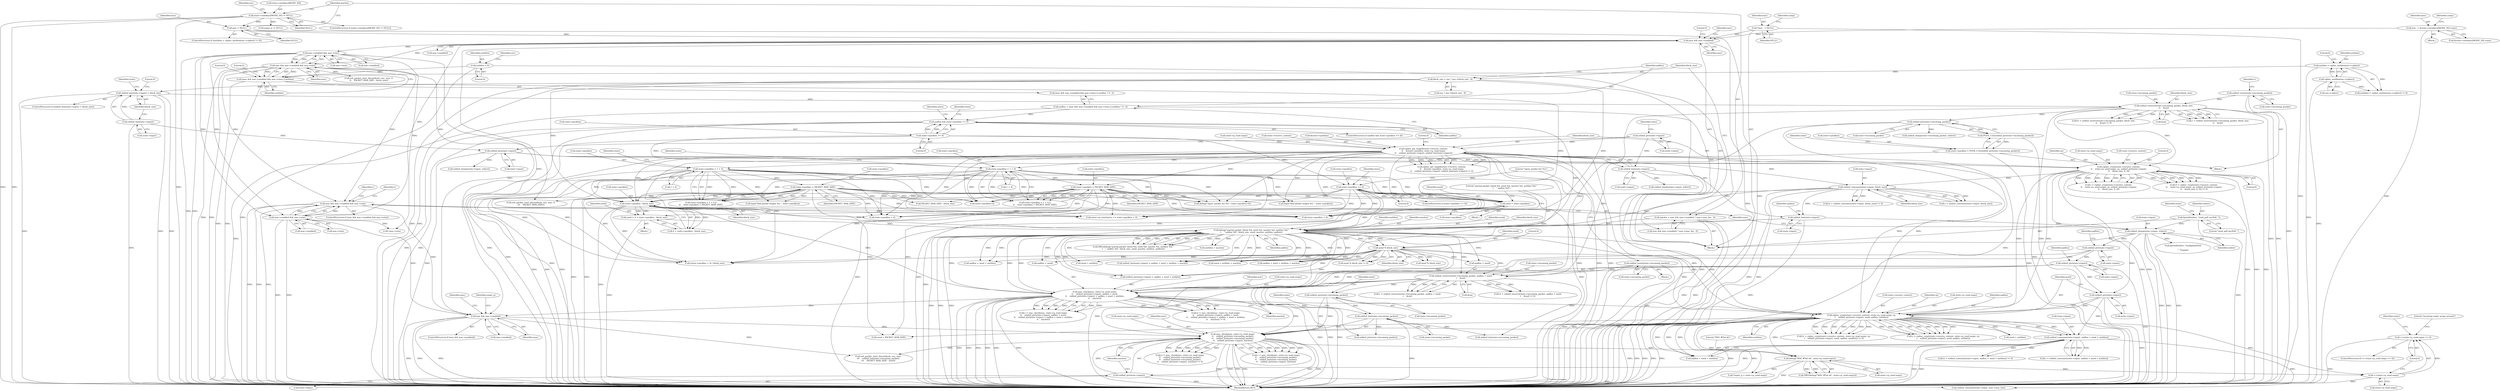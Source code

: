 digraph "0_mindrot_28652bca29046f62c7045e933e6b931de1d16737_0@API" {
"1000724" [label="(Call,++state->p_read.seqnr == 0)"];
"1000725" [label="(Call,++state->p_read.seqnr)"];
"1000691" [label="(Call,debug(\"MAC #%d ok\", state->p_read.seqnr))"];
"1000593" [label="(Call,cipher_crypt(state->receive_context, state->p_read.seqnr, cp,\n\t    sshbuf_ptr(state->input), need, aadlen, authlen))"];
"1000259" [label="(Call,cipher_get_length(state->receive_context,\n\t\t    &state->packlen, state->p_read.seqnr,\n\t\t    sshbuf_ptr(state->input), sshbuf_len(state->input)))"];
"1000251" [label="(Call,state->packlen == 0)"];
"1000272" [label="(Call,sshbuf_ptr(state->input))"];
"1000276" [label="(Call,sshbuf_len(state->input))"];
"1000362" [label="(Call,cipher_crypt(state->receive_context,\n\t\t    state->p_send.seqnr, cp, sshbuf_ptr(state->input),\n\t\t    block_size, 0, 0))"];
"1000372" [label="(Call,sshbuf_ptr(state->input))"];
"1000334" [label="(Call,sshbuf_len(state->input))"];
"1000349" [label="(Call,sshbuf_reserve(state->incoming_packet, block_size,\n\t\t    &cp))"];
"1000341" [label="(Call,sshbuf_reset(state->incoming_packet))"];
"1000333" [label="(Call,sshbuf_len(state->input) < block_size)"];
"1000224" [label="(Call,block_size = enc ? enc->block_size : 8)"];
"1000540" [label="(Call,mac_check(mac, state->p_read.seqnr,\n\t\t    sshbuf_ptr(state->input), aadlen + need,\n\t\t    sshbuf_ptr(state->input) + aadlen + need + authlen,\n\t\t    maclen))"];
"1000526" [label="(Call,mac && mac->enabled && mac->etm)"];
"1000236" [label="(Call,mac && mac->enabled && mac->etm)"];
"1000215" [label="(Call,mac && mac->enabled)"];
"1000209" [label="(Call,mac = NULL)"];
"1000162" [label="(Call,state->newkeys[MODE_IN] != NULL)"];
"1000143" [label="(Call,*mac   = NULL)"];
"1000180" [label="(Call,mac  = &state->newkeys[MODE_IN]->mac)"];
"1000238" [label="(Call,mac->enabled && mac->etm)"];
"1000528" [label="(Call,mac->enabled && mac->etm)"];
"1000547" [label="(Call,sshbuf_ptr(state->input))"];
"1000520" [label="(Call,sshbuf_dump(state->input, stderr))"];
"1000504" [label="(Call,sshbuf_len(state->input))"];
"1000437" [label="(Call,sshbuf_consume(state->input, block_size))"];
"1000517" [label="(Call,fprintf(stderr, \"read_poll enc/full: \"))"];
"1000555" [label="(Call,sshbuf_ptr(state->input))"];
"1000472" [label="(Call,debug(\"partial packet: block %d, need %d, maclen %d, authlen %d,\"\n\t    \" aadlen %d\", block_size, need, maclen, authlen, aadlen))"];
"1000466" [label="(Call,state->packlen - block_size)"];
"1000285" [label="(Call,state->packlen < 1 + 4)"];
"1000292" [label="(Call,state->packlen > PACKET_MAX_SIZE)"];
"1000392" [label="(Call,state->packlen < 1 + 4)"];
"1000381" [label="(Call,state->packlen = PEEK_U32(sshbuf_ptr(state->incoming_packet)))"];
"1000385" [label="(Call,PEEK_U32(sshbuf_ptr(state->incoming_packet)))"];
"1000386" [label="(Call,sshbuf_ptr(state->incoming_packet))"];
"1000399" [label="(Call,state->packlen > PACKET_MAX_SIZE)"];
"1000326" [label="(Call,state->packlen == 0)"];
"1000462" [label="(Call,need = 4 + state->packlen - block_size)"];
"1000455" [label="(Call,need = state->packlen)"];
"1000212" [label="(Call,maclen = mac && mac->enabled ? mac->mac_len : 0)"];
"1000235" [label="(Call,(mac && mac->enabled && mac->etm) || authlen)"];
"1000202" [label="(Call,authlen = cipher_authlen(enc->cipher))"];
"1000204" [label="(Call,cipher_authlen(enc->cipher))"];
"1000134" [label="(Call,authlen = 0)"];
"1000249" [label="(Call,aadlen && state->packlen == 0)"];
"1000232" [label="(Call,aadlen = (mac && mac->enabled && mac->etm) || authlen ? 4 : 0)"];
"1000481" [label="(Call,need % block_size)"];
"1000603" [label="(Call,sshbuf_ptr(state->input))"];
"1000643" [label="(Call,mac_check(mac, state->p_read.seqnr,\n\t\t    sshbuf_ptr(state->incoming_packet),\n\t\t    sshbuf_len(state->incoming_packet),\n\t\t    sshbuf_ptr(state->input), maclen))"];
"1000628" [label="(Call,mac && mac->enabled)"];
"1000650" [label="(Call,sshbuf_ptr(state->incoming_packet))"];
"1000578" [label="(Call,sshbuf_reserve(state->incoming_packet, aadlen + need,\n\t    &cp))"];
"1000320" [label="(Call,sshbuf_reset(state->incoming_packet))"];
"1000654" [label="(Call,sshbuf_len(state->incoming_packet))"];
"1000658" [label="(Call,sshbuf_ptr(state->input))"];
"1000616" [label="(Call,sshbuf_consume(state->input, aadlen + need + authlen))"];
"1000334" [label="(Call,sshbuf_len(state->input))"];
"1000441" [label="(Identifier,block_size)"];
"1000457" [label="(Call,state->packlen)"];
"1000660" [label="(Identifier,state)"];
"1000481" [label="(Call,need % block_size)"];
"1000211" [label="(Identifier,NULL)"];
"1000246" [label="(Literal,4)"];
"1000336" [label="(Identifier,state)"];
"1000251" [label="(Call,state->packlen == 0)"];
"1000520" [label="(Call,sshbuf_dump(state->input, stderr))"];
"1000484" [label="(Literal,0)"];
"1000454" [label="(Block,)"];
"1000585" [label="(Call,&cp)"];
"1000293" [label="(Call,state->packlen)"];
"1000202" [label="(Call,authlen = cipher_authlen(enc->cipher))"];
"1000597" [label="(Call,state->p_read.seqnr)"];
"1000466" [label="(Call,state->packlen - block_size)"];
"1000538" [label="(Call,r = mac_check(mac, state->p_read.seqnr,\n\t\t    sshbuf_ptr(state->input), aadlen + need,\n\t\t    sshbuf_ptr(state->input) + aadlen + need + authlen,\n\t\t    maclen))"];
"1000216" [label="(Identifier,mac)"];
"1000325" [label="(ControlStructure,if (state->packlen == 0))"];
"1000208" [label="(Literal,0)"];
"1000524" [label="(Identifier,stderr)"];
"1000609" [label="(Identifier,authlen)"];
"1000298" [label="(Call,sshbuf_dump(state->input, stderr))"];
"1000976" [label="(Call,fprintf(stderr, \"read/plain[%d]:\r\n\", *typep))"];
"1000608" [label="(Identifier,aadlen)"];
"1000630" [label="(Call,mac->enabled)"];
"1000392" [label="(Call,state->packlen < 1 + 4)"];
"1000333" [label="(Call,sshbuf_len(state->input) < block_size)"];
"1000527" [label="(Identifier,mac)"];
"1000578" [label="(Call,sshbuf_reserve(state->incoming_packet, aadlen + need,\n\t    &cp))"];
"1000263" [label="(Call,&state->packlen)"];
"1000224" [label="(Call,block_size = enc ? enc->block_size : 8)"];
"1000556" [label="(Call,state->input)"];
"1000739" [label="(Identifier,state)"];
"1000201" [label="(Call,(authlen = cipher_authlen(enc->cipher)) != 0)"];
"1000435" [label="(Call,r = sshbuf_consume(state->input, block_size))"];
"1000210" [label="(Identifier,mac)"];
"1000427" [label="(Call,ssh_packet_start_discard(ssh, enc, mac, 0,\n\t\t\t    PACKET_MAX_SIZE))"];
"1000134" [label="(Call,authlen = 0)"];
"1000758" [label="(Call,(state->packlen + 4) / block_size)"];
"1000522" [label="(Identifier,state)"];
"1000371" [label="(Identifier,cp)"];
"1000289" [label="(Call,1 + 4)"];
"1000296" [label="(Identifier,PACKET_MAX_SIZE)"];
"1000346" [label="(Call,(r = sshbuf_reserve(state->incoming_packet, block_size,\n\t\t    &cp)) != 0)"];
"1000645" [label="(Call,state->p_read.seqnr)"];
"1000378" [label="(Literal,0)"];
"1000582" [label="(Call,aadlen + need)"];
"1000284" [label="(Call,state->packlen < 1 + 4 ||\n\t\t    state->packlen > PACKET_MAX_SIZE)"];
"1000607" [label="(Identifier,need)"];
"1001011" [label="(MethodReturn,RET)"];
"1000209" [label="(Call,mac = NULL)"];
"1000627" [label="(ControlStructure,if (mac && mac->enabled))"];
"1000575" [label="(Call,(r = sshbuf_reserve(state->incoming_packet, aadlen + need,\n\t    &cp)) != 0)"];
"1000659" [label="(Call,state->input)"];
"1000332" [label="(ControlStructure,if (sshbuf_len(state->input) < block_size))"];
"1000723" [label="(ControlStructure,if (++state->p_read.seqnr == 0))"];
"1000272" [label="(Call,sshbuf_ptr(state->input))"];
"1000551" [label="(Call,aadlen + need)"];
"1000225" [label="(Identifier,block_size)"];
"1000285" [label="(Call,state->packlen < 1 + 4)"];
"1000656" [label="(Identifier,state)"];
"1000331" [label="(Block,)"];
"1000342" [label="(Call,state->incoming_packet)"];
"1000343" [label="(Identifier,state)"];
"1000483" [label="(Identifier,block_size)"];
"1000338" [label="(Identifier,block_size)"];
"1000250" [label="(Identifier,aadlen)"];
"1000643" [label="(Call,mac_check(mac, state->p_read.seqnr,\n\t\t    sshbuf_ptr(state->incoming_packet),\n\t\t    sshbuf_len(state->incoming_packet),\n\t\t    sshbuf_ptr(state->input), maclen))"];
"1000590" [label="(Call,(r = cipher_crypt(state->receive_context, state->p_read.seqnr, cp,\n\t    sshbuf_ptr(state->input), need, aadlen, authlen)) != 0)"];
"1000148" [label="(Identifier,comp)"];
"1000614" [label="(Call,r = sshbuf_consume(state->input, aadlen + need + authlen))"];
"1000604" [label="(Call,state->input)"];
"1000529" [label="(Call,mac->enabled)"];
"1000725" [label="(Call,++state->p_read.seqnr)"];
"1000118" [label="(Block,)"];
"1000690" [label="(Call,DBG(debug(\"MAC #%d ok\", state->p_read.seqnr)))"];
"1000691" [label="(Call,debug(\"MAC #%d ok\", state->p_read.seqnr))"];
"1000658" [label="(Call,sshbuf_ptr(state->input))"];
"1000731" [label="(Literal,0)"];
"1000713" [label="(Identifier,seqnr_p)"];
"1000169" [label="(Block,)"];
"1000559" [label="(Call,aadlen + need + authlen)"];
"1000381" [label="(Call,state->packlen = PEEK_U32(sshbuf_ptr(state->incoming_packet)))"];
"1000294" [label="(Identifier,state)"];
"1000235" [label="(Call,(mac && mac->enabled && mac->etm) || authlen)"];
"1000477" [label="(Identifier,authlen)"];
"1000387" [label="(Call,state->incoming_packet)"];
"1000212" [label="(Call,maclen = mac && mac->enabled ? mac->mac_len : 0)"];
"1000554" [label="(Call,sshbuf_ptr(state->input) + aadlen + need + authlen)"];
"1000518" [label="(Identifier,stderr)"];
"1000467" [label="(Call,state->packlen)"];
"1000366" [label="(Call,state->p_send.seqnr)"];
"1000394" [label="(Identifier,state)"];
"1000401" [label="(Identifier,state)"];
"1000662" [label="(Identifier,maclen)"];
"1000480" [label="(Call,need % block_size != 0)"];
"1000276" [label="(Call,sshbuf_len(state->input))"];
"1000226" [label="(Call,enc ? enc->block_size : 8)"];
"1000280" [label="(Literal,0)"];
"1000641" [label="(Call,r = mac_check(mac, state->p_read.seqnr,\n\t\t    sshbuf_ptr(state->incoming_packet),\n\t\t    sshbuf_len(state->incoming_packet),\n\t\t    sshbuf_ptr(state->input), maclen))"];
"1000471" [label="(Call,DBG(debug(\"partial packet: block %d, need %d, maclen %d, authlen %d,\"\n\t    \" aadlen %d\", block_size, need, maclen, authlen, aadlen)))"];
"1000499" [label="(Call,PACKET_MAX_SIZE - block_size)"];
"1000528" [label="(Call,mac->enabled && mac->etm)"];
"1000382" [label="(Call,state->packlen)"];
"1000354" [label="(Call,&cp)"];
"1000248" [label="(ControlStructure,if (aadlen && state->packlen == 0))"];
"1000136" [label="(Literal,0)"];
"1000376" [label="(Identifier,block_size)"];
"1000547" [label="(Call,sshbuf_ptr(state->input))"];
"1000472" [label="(Call,debug(\"partial packet: block %d, need %d, maclen %d, authlen %d,\"\n\t    \" aadlen %d\", block_size, need, maclen, authlen, aadlen))"];
"1000416" [label="(Call,sshbuf_dump(state->incoming_packet, stderr))"];
"1000259" [label="(Call,cipher_get_length(state->receive_context,\n\t\t    &state->packlen, state->p_read.seqnr,\n\t\t    sshbuf_ptr(state->input), sshbuf_len(state->input)))"];
"1000715" [label="(Call,*seqnr_p = state->p_read.seqnr)"];
"1000673" [label="(Call,need > PACKET_MAX_SIZE)"];
"1000205" [label="(Call,enc->cipher)"];
"1000476" [label="(Identifier,maclen)"];
"1000726" [label="(Call,state->p_read.seqnr)"];
"1000445" [label="(Call,debug(\"input: packet len %u\", state->packlen+4))"];
"1000577" [label="(Identifier,r)"];
"1000353" [label="(Identifier,block_size)"];
"1000214" [label="(Call,mac && mac->enabled ? mac->mac_len : 0)"];
"1000464" [label="(Call,4 + state->packlen - block_size)"];
"1000335" [label="(Call,state->input)"];
"1000385" [label="(Call,PEEK_U32(sshbuf_ptr(state->incoming_packet)))"];
"1000255" [label="(Literal,0)"];
"1000350" [label="(Call,state->incoming_packet)"];
"1000267" [label="(Call,state->p_read.seqnr)"];
"1000217" [label="(Call,mac->enabled)"];
"1000232" [label="(Call,aadlen = (mac && mac->enabled && mac->etm) || authlen ? 4 : 0)"];
"1000594" [label="(Call,state->receive_context)"];
"1000512" [label="(Call,authlen + maclen)"];
"1000494" [label="(Call,ssh_packet_start_discard(ssh, enc, mac, 0,\n\t\t    PACKET_MAX_SIZE - block_size))"];
"1000552" [label="(Identifier,aadlen)"];
"1000473" [label="(Literal,\"partial packet: block %d, need %d, maclen %d, authlen %d,\"\n\t    \" aadlen %d\")"];
"1000526" [label="(Call,mac && mac->enabled && mac->etm)"];
"1000463" [label="(Identifier,need)"];
"1000519" [label="(Literal,\"read_poll enc/full: \")"];
"1000683" [label="(Call,sshbuf_len(state->incoming_packet))"];
"1000286" [label="(Call,state->packlen)"];
"1000320" [label="(Call,sshbuf_reset(state->incoming_packet))"];
"1000591" [label="(Call,r = cipher_crypt(state->receive_context, state->p_read.seqnr, cp,\n\t    sshbuf_ptr(state->input), need, aadlen, authlen))"];
"1000537" [label="(Call,(r = mac_check(mac, state->p_read.seqnr,\n\t\t    sshbuf_ptr(state->input), aadlen + need,\n\t\t    sshbuf_ptr(state->input) + aadlen + need + authlen,\n\t\t    maclen)) != 0)"];
"1000702" [label="(Call,sshbuf_consume(state->input, mac->mac_len))"];
"1000692" [label="(Literal,\"MAC #%d ok\")"];
"1000162" [label="(Call,state->newkeys[MODE_IN] != NULL)"];
"1000328" [label="(Identifier,state)"];
"1000759" [label="(Call,state->packlen + 4)"];
"1000629" [label="(Identifier,mac)"];
"1000616" [label="(Call,sshbuf_consume(state->input, aadlen + need + authlen))"];
"1000363" [label="(Call,state->receive_context)"];
"1000504" [label="(Call,sshbuf_len(state->input))"];
"1000273" [label="(Call,state->input)"];
"1000171" [label="(Identifier,enc)"];
"1000326" [label="(Call,state->packlen == 0)"];
"1000434" [label="(Call,(r = sshbuf_consume(state->input, block_size)) != 0)"];
"1000540" [label="(Call,mac_check(mac, state->p_read.seqnr,\n\t\t    sshbuf_ptr(state->input), aadlen + need,\n\t\t    sshbuf_ptr(state->input) + aadlen + need + authlen,\n\t\t    maclen))"];
"1000576" [label="(Call,r = sshbuf_reserve(state->incoming_packet, aadlen + need,\n\t    &cp))"];
"1000144" [label="(Identifier,mac)"];
"1000247" [label="(Literal,0)"];
"1000303" [label="(Call,logit(\"Bad packet length %u.\", state->packlen))"];
"1000237" [label="(Identifier,mac)"];
"1000260" [label="(Call,state->receive_context)"];
"1000292" [label="(Call,state->packlen > PACKET_MAX_SIZE)"];
"1000525" [label="(ControlStructure,if (mac && mac->enabled && mac->etm))"];
"1000503" [label="(Call,sshbuf_len(state->input) < aadlen + need + authlen + maclen)"];
"1000446" [label="(Literal,\"input: packet len %u\")"];
"1000617" [label="(Call,state->input)"];
"1000539" [label="(Identifier,r)"];
"1000252" [label="(Call,state->packlen)"];
"1000215" [label="(Call,mac && mac->enabled)"];
"1000242" [label="(Call,mac->etm)"];
"1000168" [label="(Identifier,NULL)"];
"1000517" [label="(Call,fprintf(stderr, \"read_poll enc/full: \"))"];
"1000470" [label="(Identifier,block_size)"];
"1000475" [label="(Identifier,need)"];
"1000373" [label="(Call,state->input)"];
"1000340" [label="(Literal,0)"];
"1000474" [label="(Identifier,block_size)"];
"1000456" [label="(Identifier,need)"];
"1000560" [label="(Identifier,aadlen)"];
"1000191" [label="(Identifier,comp)"];
"1000372" [label="(Call,sshbuf_ptr(state->input))"];
"1000327" [label="(Call,state->packlen)"];
"1000628" [label="(Call,mac && mac->enabled)"];
"1000393" [label="(Call,state->packlen)"];
"1000348" [label="(Identifier,r)"];
"1000204" [label="(Call,cipher_authlen(enc->cipher))"];
"1000654" [label="(Call,sshbuf_len(state->incoming_packet))"];
"1000765" [label="(Call,state->p_read.bytes += state->packlen + 4)"];
"1000377" [label="(Literal,0)"];
"1000396" [label="(Call,1 + 4)"];
"1000733" [label="(Literal,\"incoming seqnr wraps around\")"];
"1000561" [label="(Call,need + authlen)"];
"1000360" [label="(Call,r = cipher_crypt(state->receive_context,\n\t\t    state->p_send.seqnr, cp, sshbuf_ptr(state->input),\n\t\t    block_size, 0, 0))"];
"1000239" [label="(Call,mac->enabled)"];
"1000644" [label="(Identifier,mac)"];
"1000650" [label="(Call,sshbuf_ptr(state->incoming_packet))"];
"1000140" [label="(Identifier,enc)"];
"1000622" [label="(Call,need + authlen)"];
"1000221" [label="(Identifier,mac)"];
"1000347" [label="(Call,r = sshbuf_reserve(state->incoming_packet, block_size,\n\t\t    &cp))"];
"1000145" [label="(Identifier,NULL)"];
"1000651" [label="(Call,state->incoming_packet)"];
"1000505" [label="(Call,state->input)"];
"1000362" [label="(Call,cipher_crypt(state->receive_context,\n\t\t    state->p_send.seqnr, cp, sshbuf_ptr(state->input),\n\t\t    block_size, 0, 0))"];
"1000403" [label="(Identifier,PACKET_MAX_SIZE)"];
"1000603" [label="(Call,sshbuf_ptr(state->input))"];
"1000341" [label="(Call,sshbuf_reset(state->incoming_packet))"];
"1000386" [label="(Call,sshbuf_ptr(state->incoming_packet))"];
"1000213" [label="(Identifier,maclen)"];
"1000321" [label="(Call,state->incoming_packet)"];
"1000359" [label="(Call,(r = cipher_crypt(state->receive_context,\n\t\t    state->p_send.seqnr, cp, sshbuf_ptr(state->input),\n\t\t    block_size, 0, 0)) != 0)"];
"1000200" [label="(ControlStructure,if ((authlen = cipher_authlen(enc->cipher)) != 0))"];
"1000724" [label="(Call,++state->p_read.seqnr == 0)"];
"1000161" [label="(ControlStructure,if (state->newkeys[MODE_IN] != NULL))"];
"1000438" [label="(Call,state->input)"];
"1000478" [label="(Identifier,aadlen)"];
"1000482" [label="(Identifier,need)"];
"1000693" [label="(Call,state->p_read.seqnr)"];
"1000510" [label="(Call,need + authlen + maclen)"];
"1000163" [label="(Call,state->newkeys[MODE_IN])"];
"1000245" [label="(Identifier,authlen)"];
"1000447" [label="(Call,state->packlen+4)"];
"1000455" [label="(Call,need = state->packlen)"];
"1000636" [label="(Call,!mac->etm)"];
"1000509" [label="(Identifier,aadlen)"];
"1000349" [label="(Call,sshbuf_reserve(state->incoming_packet, block_size,\n\t\t    &cp))"];
"1000408" [label="(Call,sshbuf_dump(state->input, stderr))"];
"1000532" [label="(Call,mac->etm)"];
"1000462" [label="(Call,need = 4 + state->packlen - block_size)"];
"1000400" [label="(Call,state->packlen)"];
"1000203" [label="(Identifier,authlen)"];
"1000437" [label="(Call,sshbuf_consume(state->input, block_size))"];
"1000613" [label="(Call,(r = sshbuf_consume(state->input, aadlen + need + authlen)) != 0)"];
"1000258" [label="(Call,cipher_get_length(state->receive_context,\n\t\t    &state->packlen, state->p_read.seqnr,\n\t\t    sshbuf_ptr(state->input), sshbuf_len(state->input)) != 0)"];
"1000712" [label="(Call,seqnr_p != NULL)"];
"1000679" [label="(Call,ssh_packet_start_discard(ssh, enc, mac,\n\t\t\t    sshbuf_len(state->incoming_packet),\n\t\t\t    PACKET_MAX_SIZE - need))"];
"1000143" [label="(Call,*mac   = NULL)"];
"1000180" [label="(Call,mac  = &state->newkeys[MODE_IN]->mac)"];
"1000461" [label="(Block,)"];
"1000256" [label="(Block,)"];
"1000548" [label="(Call,state->input)"];
"1000399" [label="(Call,state->packlen > PACKET_MAX_SIZE)"];
"1000541" [label="(Identifier,mac)"];
"1000620" [label="(Call,aadlen + need + authlen)"];
"1000602" [label="(Identifier,cp)"];
"1000593" [label="(Call,cipher_crypt(state->receive_context, state->p_read.seqnr, cp,\n\t    sshbuf_ptr(state->input), need, aadlen, authlen))"];
"1000564" [label="(Identifier,maclen)"];
"1000521" [label="(Call,state->input)"];
"1000655" [label="(Call,state->incoming_packet)"];
"1000771" [label="(Call,state->packlen + 4)"];
"1000542" [label="(Call,state->p_read.seqnr)"];
"1000236" [label="(Call,mac && mac->enabled && mac->etm)"];
"1000181" [label="(Identifier,mac)"];
"1000135" [label="(Identifier,authlen)"];
"1000233" [label="(Identifier,aadlen)"];
"1000579" [label="(Call,state->incoming_packet)"];
"1000555" [label="(Call,sshbuf_ptr(state->input))"];
"1000779" [label="(Call,sshbuf_ptr(state->incoming_packet))"];
"1000391" [label="(Call,state->packlen < 1 + 4 ||\n\t\t    state->packlen > PACKET_MAX_SIZE)"];
"1000490" [label="(Call,need % block_size)"];
"1000638" [label="(Identifier,mac)"];
"1000421" [label="(Call,logit(\"Bad packet length %u.\", state->packlen))"];
"1000223" [label="(Literal,0)"];
"1000330" [label="(Literal,0)"];
"1000640" [label="(Call,(r = mac_check(mac, state->p_read.seqnr,\n\t\t    sshbuf_ptr(state->incoming_packet),\n\t\t    sshbuf_len(state->incoming_packet),\n\t\t    sshbuf_ptr(state->input), maclen)) != 0)"];
"1000278" [label="(Identifier,state)"];
"1000238" [label="(Call,mac->enabled && mac->etm)"];
"1000261" [label="(Identifier,state)"];
"1000182" [label="(Call,&state->newkeys[MODE_IN]->mac)"];
"1000234" [label="(Call,(mac && mac->enabled && mac->etm) || authlen ? 4 : 0)"];
"1000508" [label="(Call,aadlen + need + authlen + maclen)"];
"1000249" [label="(Call,aadlen && state->packlen == 0)"];
"1000277" [label="(Call,state->input)"];
"1000724" -> "1000723"  [label="AST: "];
"1000724" -> "1000731"  [label="CFG: "];
"1000725" -> "1000724"  [label="AST: "];
"1000731" -> "1000724"  [label="AST: "];
"1000733" -> "1000724"  [label="CFG: "];
"1000739" -> "1000724"  [label="CFG: "];
"1000724" -> "1001011"  [label="DDG: "];
"1000725" -> "1000724"  [label="DDG: "];
"1000725" -> "1000726"  [label="CFG: "];
"1000726" -> "1000725"  [label="AST: "];
"1000731" -> "1000725"  [label="CFG: "];
"1000725" -> "1001011"  [label="DDG: "];
"1000691" -> "1000725"  [label="DDG: "];
"1000593" -> "1000725"  [label="DDG: "];
"1000691" -> "1000690"  [label="AST: "];
"1000691" -> "1000693"  [label="CFG: "];
"1000692" -> "1000691"  [label="AST: "];
"1000693" -> "1000691"  [label="AST: "];
"1000690" -> "1000691"  [label="CFG: "];
"1000691" -> "1001011"  [label="DDG: "];
"1000691" -> "1000690"  [label="DDG: "];
"1000691" -> "1000690"  [label="DDG: "];
"1000593" -> "1000691"  [label="DDG: "];
"1000643" -> "1000691"  [label="DDG: "];
"1000691" -> "1000715"  [label="DDG: "];
"1000593" -> "1000591"  [label="AST: "];
"1000593" -> "1000609"  [label="CFG: "];
"1000594" -> "1000593"  [label="AST: "];
"1000597" -> "1000593"  [label="AST: "];
"1000602" -> "1000593"  [label="AST: "];
"1000603" -> "1000593"  [label="AST: "];
"1000607" -> "1000593"  [label="AST: "];
"1000608" -> "1000593"  [label="AST: "];
"1000609" -> "1000593"  [label="AST: "];
"1000591" -> "1000593"  [label="CFG: "];
"1000593" -> "1001011"  [label="DDG: "];
"1000593" -> "1001011"  [label="DDG: "];
"1000593" -> "1001011"  [label="DDG: "];
"1000593" -> "1001011"  [label="DDG: "];
"1000593" -> "1001011"  [label="DDG: "];
"1000593" -> "1001011"  [label="DDG: "];
"1000593" -> "1001011"  [label="DDG: "];
"1000593" -> "1000590"  [label="DDG: "];
"1000593" -> "1000590"  [label="DDG: "];
"1000593" -> "1000590"  [label="DDG: "];
"1000593" -> "1000590"  [label="DDG: "];
"1000593" -> "1000590"  [label="DDG: "];
"1000593" -> "1000590"  [label="DDG: "];
"1000593" -> "1000590"  [label="DDG: "];
"1000593" -> "1000591"  [label="DDG: "];
"1000593" -> "1000591"  [label="DDG: "];
"1000593" -> "1000591"  [label="DDG: "];
"1000593" -> "1000591"  [label="DDG: "];
"1000593" -> "1000591"  [label="DDG: "];
"1000593" -> "1000591"  [label="DDG: "];
"1000593" -> "1000591"  [label="DDG: "];
"1000259" -> "1000593"  [label="DDG: "];
"1000259" -> "1000593"  [label="DDG: "];
"1000362" -> "1000593"  [label="DDG: "];
"1000362" -> "1000593"  [label="DDG: "];
"1000540" -> "1000593"  [label="DDG: "];
"1000603" -> "1000593"  [label="DDG: "];
"1000481" -> "1000593"  [label="DDG: "];
"1000472" -> "1000593"  [label="DDG: "];
"1000472" -> "1000593"  [label="DDG: "];
"1000593" -> "1000616"  [label="DDG: "];
"1000593" -> "1000616"  [label="DDG: "];
"1000593" -> "1000616"  [label="DDG: "];
"1000593" -> "1000620"  [label="DDG: "];
"1000593" -> "1000620"  [label="DDG: "];
"1000593" -> "1000620"  [label="DDG: "];
"1000593" -> "1000622"  [label="DDG: "];
"1000593" -> "1000622"  [label="DDG: "];
"1000593" -> "1000643"  [label="DDG: "];
"1000593" -> "1000673"  [label="DDG: "];
"1000593" -> "1000715"  [label="DDG: "];
"1000259" -> "1000258"  [label="AST: "];
"1000259" -> "1000276"  [label="CFG: "];
"1000260" -> "1000259"  [label="AST: "];
"1000263" -> "1000259"  [label="AST: "];
"1000267" -> "1000259"  [label="AST: "];
"1000272" -> "1000259"  [label="AST: "];
"1000276" -> "1000259"  [label="AST: "];
"1000280" -> "1000259"  [label="CFG: "];
"1000259" -> "1001011"  [label="DDG: "];
"1000259" -> "1001011"  [label="DDG: "];
"1000259" -> "1001011"  [label="DDG: "];
"1000259" -> "1001011"  [label="DDG: "];
"1000259" -> "1001011"  [label="DDG: "];
"1000259" -> "1000258"  [label="DDG: "];
"1000259" -> "1000258"  [label="DDG: "];
"1000259" -> "1000258"  [label="DDG: "];
"1000259" -> "1000258"  [label="DDG: "];
"1000259" -> "1000258"  [label="DDG: "];
"1000251" -> "1000259"  [label="DDG: "];
"1000272" -> "1000259"  [label="DDG: "];
"1000276" -> "1000259"  [label="DDG: "];
"1000259" -> "1000285"  [label="DDG: "];
"1000259" -> "1000292"  [label="DDG: "];
"1000259" -> "1000303"  [label="DDG: "];
"1000259" -> "1000445"  [label="DDG: "];
"1000259" -> "1000447"  [label="DDG: "];
"1000259" -> "1000455"  [label="DDG: "];
"1000259" -> "1000466"  [label="DDG: "];
"1000259" -> "1000540"  [label="DDG: "];
"1000259" -> "1000758"  [label="DDG: "];
"1000259" -> "1000759"  [label="DDG: "];
"1000259" -> "1000765"  [label="DDG: "];
"1000259" -> "1000771"  [label="DDG: "];
"1000251" -> "1000249"  [label="AST: "];
"1000251" -> "1000255"  [label="CFG: "];
"1000252" -> "1000251"  [label="AST: "];
"1000255" -> "1000251"  [label="AST: "];
"1000249" -> "1000251"  [label="CFG: "];
"1000251" -> "1001011"  [label="DDG: "];
"1000251" -> "1000249"  [label="DDG: "];
"1000251" -> "1000249"  [label="DDG: "];
"1000251" -> "1000285"  [label="DDG: "];
"1000251" -> "1000326"  [label="DDG: "];
"1000272" -> "1000273"  [label="CFG: "];
"1000273" -> "1000272"  [label="AST: "];
"1000278" -> "1000272"  [label="CFG: "];
"1000272" -> "1000276"  [label="DDG: "];
"1000276" -> "1000277"  [label="CFG: "];
"1000277" -> "1000276"  [label="AST: "];
"1000276" -> "1001011"  [label="DDG: "];
"1000276" -> "1000298"  [label="DDG: "];
"1000276" -> "1000504"  [label="DDG: "];
"1000362" -> "1000360"  [label="AST: "];
"1000362" -> "1000378"  [label="CFG: "];
"1000363" -> "1000362"  [label="AST: "];
"1000366" -> "1000362"  [label="AST: "];
"1000371" -> "1000362"  [label="AST: "];
"1000372" -> "1000362"  [label="AST: "];
"1000376" -> "1000362"  [label="AST: "];
"1000377" -> "1000362"  [label="AST: "];
"1000378" -> "1000362"  [label="AST: "];
"1000360" -> "1000362"  [label="CFG: "];
"1000362" -> "1001011"  [label="DDG: "];
"1000362" -> "1001011"  [label="DDG: "];
"1000362" -> "1001011"  [label="DDG: "];
"1000362" -> "1001011"  [label="DDG: "];
"1000362" -> "1001011"  [label="DDG: "];
"1000362" -> "1000359"  [label="DDG: "];
"1000362" -> "1000359"  [label="DDG: "];
"1000362" -> "1000359"  [label="DDG: "];
"1000362" -> "1000359"  [label="DDG: "];
"1000362" -> "1000359"  [label="DDG: "];
"1000362" -> "1000359"  [label="DDG: "];
"1000362" -> "1000360"  [label="DDG: "];
"1000362" -> "1000360"  [label="DDG: "];
"1000362" -> "1000360"  [label="DDG: "];
"1000362" -> "1000360"  [label="DDG: "];
"1000362" -> "1000360"  [label="DDG: "];
"1000362" -> "1000360"  [label="DDG: "];
"1000372" -> "1000362"  [label="DDG: "];
"1000349" -> "1000362"  [label="DDG: "];
"1000362" -> "1000437"  [label="DDG: "];
"1000372" -> "1000373"  [label="CFG: "];
"1000373" -> "1000372"  [label="AST: "];
"1000376" -> "1000372"  [label="CFG: "];
"1000372" -> "1001011"  [label="DDG: "];
"1000334" -> "1000372"  [label="DDG: "];
"1000372" -> "1000408"  [label="DDG: "];
"1000372" -> "1000437"  [label="DDG: "];
"1000334" -> "1000333"  [label="AST: "];
"1000334" -> "1000335"  [label="CFG: "];
"1000335" -> "1000334"  [label="AST: "];
"1000338" -> "1000334"  [label="CFG: "];
"1000334" -> "1001011"  [label="DDG: "];
"1000334" -> "1000333"  [label="DDG: "];
"1000349" -> "1000347"  [label="AST: "];
"1000349" -> "1000354"  [label="CFG: "];
"1000350" -> "1000349"  [label="AST: "];
"1000353" -> "1000349"  [label="AST: "];
"1000354" -> "1000349"  [label="AST: "];
"1000347" -> "1000349"  [label="CFG: "];
"1000349" -> "1001011"  [label="DDG: "];
"1000349" -> "1001011"  [label="DDG: "];
"1000349" -> "1001011"  [label="DDG: "];
"1000349" -> "1000346"  [label="DDG: "];
"1000349" -> "1000346"  [label="DDG: "];
"1000349" -> "1000346"  [label="DDG: "];
"1000349" -> "1000347"  [label="DDG: "];
"1000349" -> "1000347"  [label="DDG: "];
"1000349" -> "1000347"  [label="DDG: "];
"1000341" -> "1000349"  [label="DDG: "];
"1000333" -> "1000349"  [label="DDG: "];
"1000349" -> "1000386"  [label="DDG: "];
"1000349" -> "1000578"  [label="DDG: "];
"1000341" -> "1000331"  [label="AST: "];
"1000341" -> "1000342"  [label="CFG: "];
"1000342" -> "1000341"  [label="AST: "];
"1000348" -> "1000341"  [label="CFG: "];
"1000341" -> "1001011"  [label="DDG: "];
"1000333" -> "1000332"  [label="AST: "];
"1000333" -> "1000338"  [label="CFG: "];
"1000338" -> "1000333"  [label="AST: "];
"1000340" -> "1000333"  [label="CFG: "];
"1000343" -> "1000333"  [label="CFG: "];
"1000333" -> "1001011"  [label="DDG: "];
"1000333" -> "1001011"  [label="DDG: "];
"1000333" -> "1001011"  [label="DDG: "];
"1000224" -> "1000333"  [label="DDG: "];
"1000224" -> "1000118"  [label="AST: "];
"1000224" -> "1000226"  [label="CFG: "];
"1000225" -> "1000224"  [label="AST: "];
"1000226" -> "1000224"  [label="AST: "];
"1000233" -> "1000224"  [label="CFG: "];
"1000224" -> "1001011"  [label="DDG: "];
"1000224" -> "1001011"  [label="DDG: "];
"1000224" -> "1000466"  [label="DDG: "];
"1000224" -> "1000472"  [label="DDG: "];
"1000540" -> "1000538"  [label="AST: "];
"1000540" -> "1000564"  [label="CFG: "];
"1000541" -> "1000540"  [label="AST: "];
"1000542" -> "1000540"  [label="AST: "];
"1000547" -> "1000540"  [label="AST: "];
"1000551" -> "1000540"  [label="AST: "];
"1000554" -> "1000540"  [label="AST: "];
"1000564" -> "1000540"  [label="AST: "];
"1000538" -> "1000540"  [label="CFG: "];
"1000540" -> "1001011"  [label="DDG: "];
"1000540" -> "1001011"  [label="DDG: "];
"1000540" -> "1001011"  [label="DDG: "];
"1000540" -> "1001011"  [label="DDG: "];
"1000540" -> "1001011"  [label="DDG: "];
"1000540" -> "1001011"  [label="DDG: "];
"1000540" -> "1000537"  [label="DDG: "];
"1000540" -> "1000537"  [label="DDG: "];
"1000540" -> "1000537"  [label="DDG: "];
"1000540" -> "1000537"  [label="DDG: "];
"1000540" -> "1000537"  [label="DDG: "];
"1000540" -> "1000537"  [label="DDG: "];
"1000540" -> "1000538"  [label="DDG: "];
"1000540" -> "1000538"  [label="DDG: "];
"1000540" -> "1000538"  [label="DDG: "];
"1000540" -> "1000538"  [label="DDG: "];
"1000540" -> "1000538"  [label="DDG: "];
"1000540" -> "1000538"  [label="DDG: "];
"1000526" -> "1000540"  [label="DDG: "];
"1000547" -> "1000540"  [label="DDG: "];
"1000555" -> "1000540"  [label="DDG: "];
"1000472" -> "1000540"  [label="DDG: "];
"1000472" -> "1000540"  [label="DDG: "];
"1000472" -> "1000540"  [label="DDG: "];
"1000481" -> "1000540"  [label="DDG: "];
"1000540" -> "1000628"  [label="DDG: "];
"1000540" -> "1000643"  [label="DDG: "];
"1000526" -> "1000525"  [label="AST: "];
"1000526" -> "1000527"  [label="CFG: "];
"1000526" -> "1000528"  [label="CFG: "];
"1000527" -> "1000526"  [label="AST: "];
"1000528" -> "1000526"  [label="AST: "];
"1000539" -> "1000526"  [label="CFG: "];
"1000577" -> "1000526"  [label="CFG: "];
"1000526" -> "1001011"  [label="DDG: "];
"1000526" -> "1001011"  [label="DDG: "];
"1000526" -> "1001011"  [label="DDG: "];
"1000236" -> "1000526"  [label="DDG: "];
"1000236" -> "1000526"  [label="DDG: "];
"1000528" -> "1000526"  [label="DDG: "];
"1000528" -> "1000526"  [label="DDG: "];
"1000526" -> "1000628"  [label="DDG: "];
"1000236" -> "1000235"  [label="AST: "];
"1000236" -> "1000237"  [label="CFG: "];
"1000236" -> "1000238"  [label="CFG: "];
"1000237" -> "1000236"  [label="AST: "];
"1000238" -> "1000236"  [label="AST: "];
"1000245" -> "1000236"  [label="CFG: "];
"1000235" -> "1000236"  [label="CFG: "];
"1000236" -> "1001011"  [label="DDG: "];
"1000236" -> "1001011"  [label="DDG: "];
"1000236" -> "1000235"  [label="DDG: "];
"1000236" -> "1000235"  [label="DDG: "];
"1000215" -> "1000236"  [label="DDG: "];
"1000238" -> "1000236"  [label="DDG: "];
"1000238" -> "1000236"  [label="DDG: "];
"1000236" -> "1000427"  [label="DDG: "];
"1000236" -> "1000494"  [label="DDG: "];
"1000215" -> "1000214"  [label="AST: "];
"1000215" -> "1000216"  [label="CFG: "];
"1000215" -> "1000217"  [label="CFG: "];
"1000216" -> "1000215"  [label="AST: "];
"1000217" -> "1000215"  [label="AST: "];
"1000221" -> "1000215"  [label="CFG: "];
"1000223" -> "1000215"  [label="CFG: "];
"1000215" -> "1001011"  [label="DDG: "];
"1000209" -> "1000215"  [label="DDG: "];
"1000143" -> "1000215"  [label="DDG: "];
"1000180" -> "1000215"  [label="DDG: "];
"1000215" -> "1000238"  [label="DDG: "];
"1000215" -> "1000528"  [label="DDG: "];
"1000215" -> "1000628"  [label="DDG: "];
"1000209" -> "1000200"  [label="AST: "];
"1000209" -> "1000211"  [label="CFG: "];
"1000210" -> "1000209"  [label="AST: "];
"1000211" -> "1000209"  [label="AST: "];
"1000213" -> "1000209"  [label="CFG: "];
"1000209" -> "1001011"  [label="DDG: "];
"1000162" -> "1000209"  [label="DDG: "];
"1000162" -> "1000161"  [label="AST: "];
"1000162" -> "1000168"  [label="CFG: "];
"1000163" -> "1000162"  [label="AST: "];
"1000168" -> "1000162"  [label="AST: "];
"1000171" -> "1000162"  [label="CFG: "];
"1000213" -> "1000162"  [label="CFG: "];
"1000162" -> "1001011"  [label="DDG: "];
"1000162" -> "1001011"  [label="DDG: "];
"1000162" -> "1001011"  [label="DDG: "];
"1000162" -> "1000712"  [label="DDG: "];
"1000143" -> "1000118"  [label="AST: "];
"1000143" -> "1000145"  [label="CFG: "];
"1000144" -> "1000143"  [label="AST: "];
"1000145" -> "1000143"  [label="AST: "];
"1000148" -> "1000143"  [label="CFG: "];
"1000143" -> "1001011"  [label="DDG: "];
"1000180" -> "1000169"  [label="AST: "];
"1000180" -> "1000182"  [label="CFG: "];
"1000181" -> "1000180"  [label="AST: "];
"1000182" -> "1000180"  [label="AST: "];
"1000191" -> "1000180"  [label="CFG: "];
"1000180" -> "1001011"  [label="DDG: "];
"1000238" -> "1000239"  [label="CFG: "];
"1000238" -> "1000242"  [label="CFG: "];
"1000239" -> "1000238"  [label="AST: "];
"1000242" -> "1000238"  [label="AST: "];
"1000238" -> "1001011"  [label="DDG: "];
"1000238" -> "1001011"  [label="DDG: "];
"1000238" -> "1000528"  [label="DDG: "];
"1000238" -> "1000528"  [label="DDG: "];
"1000238" -> "1000628"  [label="DDG: "];
"1000238" -> "1000636"  [label="DDG: "];
"1000528" -> "1000529"  [label="CFG: "];
"1000528" -> "1000532"  [label="CFG: "];
"1000529" -> "1000528"  [label="AST: "];
"1000532" -> "1000528"  [label="AST: "];
"1000528" -> "1001011"  [label="DDG: "];
"1000528" -> "1001011"  [label="DDG: "];
"1000528" -> "1000628"  [label="DDG: "];
"1000528" -> "1000636"  [label="DDG: "];
"1000547" -> "1000548"  [label="CFG: "];
"1000548" -> "1000547"  [label="AST: "];
"1000552" -> "1000547"  [label="CFG: "];
"1000520" -> "1000547"  [label="DDG: "];
"1000547" -> "1000555"  [label="DDG: "];
"1000520" -> "1000118"  [label="AST: "];
"1000520" -> "1000524"  [label="CFG: "];
"1000521" -> "1000520"  [label="AST: "];
"1000524" -> "1000520"  [label="AST: "];
"1000527" -> "1000520"  [label="CFG: "];
"1000520" -> "1001011"  [label="DDG: "];
"1000520" -> "1001011"  [label="DDG: "];
"1000520" -> "1001011"  [label="DDG: "];
"1000504" -> "1000520"  [label="DDG: "];
"1000517" -> "1000520"  [label="DDG: "];
"1000520" -> "1000603"  [label="DDG: "];
"1000520" -> "1000976"  [label="DDG: "];
"1000504" -> "1000503"  [label="AST: "];
"1000504" -> "1000505"  [label="CFG: "];
"1000505" -> "1000504"  [label="AST: "];
"1000509" -> "1000504"  [label="CFG: "];
"1000504" -> "1001011"  [label="DDG: "];
"1000504" -> "1000503"  [label="DDG: "];
"1000437" -> "1000504"  [label="DDG: "];
"1000437" -> "1000435"  [label="AST: "];
"1000437" -> "1000441"  [label="CFG: "];
"1000438" -> "1000437"  [label="AST: "];
"1000441" -> "1000437"  [label="AST: "];
"1000435" -> "1000437"  [label="CFG: "];
"1000437" -> "1001011"  [label="DDG: "];
"1000437" -> "1001011"  [label="DDG: "];
"1000437" -> "1000434"  [label="DDG: "];
"1000437" -> "1000434"  [label="DDG: "];
"1000437" -> "1000435"  [label="DDG: "];
"1000437" -> "1000435"  [label="DDG: "];
"1000437" -> "1000466"  [label="DDG: "];
"1000437" -> "1000472"  [label="DDG: "];
"1000517" -> "1000118"  [label="AST: "];
"1000517" -> "1000519"  [label="CFG: "];
"1000518" -> "1000517"  [label="AST: "];
"1000519" -> "1000517"  [label="AST: "];
"1000522" -> "1000517"  [label="CFG: "];
"1000517" -> "1001011"  [label="DDG: "];
"1000555" -> "1000554"  [label="AST: "];
"1000555" -> "1000556"  [label="CFG: "];
"1000556" -> "1000555"  [label="AST: "];
"1000560" -> "1000555"  [label="CFG: "];
"1000555" -> "1001011"  [label="DDG: "];
"1000555" -> "1000554"  [label="DDG: "];
"1000555" -> "1000603"  [label="DDG: "];
"1000472" -> "1000471"  [label="AST: "];
"1000472" -> "1000478"  [label="CFG: "];
"1000473" -> "1000472"  [label="AST: "];
"1000474" -> "1000472"  [label="AST: "];
"1000475" -> "1000472"  [label="AST: "];
"1000476" -> "1000472"  [label="AST: "];
"1000477" -> "1000472"  [label="AST: "];
"1000478" -> "1000472"  [label="AST: "];
"1000471" -> "1000472"  [label="CFG: "];
"1000472" -> "1001011"  [label="DDG: "];
"1000472" -> "1001011"  [label="DDG: "];
"1000472" -> "1001011"  [label="DDG: "];
"1000472" -> "1000471"  [label="DDG: "];
"1000472" -> "1000471"  [label="DDG: "];
"1000472" -> "1000471"  [label="DDG: "];
"1000472" -> "1000471"  [label="DDG: "];
"1000472" -> "1000471"  [label="DDG: "];
"1000472" -> "1000471"  [label="DDG: "];
"1000466" -> "1000472"  [label="DDG: "];
"1000462" -> "1000472"  [label="DDG: "];
"1000455" -> "1000472"  [label="DDG: "];
"1000212" -> "1000472"  [label="DDG: "];
"1000235" -> "1000472"  [label="DDG: "];
"1000249" -> "1000472"  [label="DDG: "];
"1000472" -> "1000481"  [label="DDG: "];
"1000472" -> "1000481"  [label="DDG: "];
"1000472" -> "1000503"  [label="DDG: "];
"1000472" -> "1000503"  [label="DDG: "];
"1000472" -> "1000503"  [label="DDG: "];
"1000472" -> "1000508"  [label="DDG: "];
"1000472" -> "1000508"  [label="DDG: "];
"1000472" -> "1000508"  [label="DDG: "];
"1000472" -> "1000510"  [label="DDG: "];
"1000472" -> "1000510"  [label="DDG: "];
"1000472" -> "1000512"  [label="DDG: "];
"1000472" -> "1000512"  [label="DDG: "];
"1000472" -> "1000551"  [label="DDG: "];
"1000472" -> "1000554"  [label="DDG: "];
"1000472" -> "1000554"  [label="DDG: "];
"1000472" -> "1000559"  [label="DDG: "];
"1000472" -> "1000559"  [label="DDG: "];
"1000472" -> "1000561"  [label="DDG: "];
"1000472" -> "1000578"  [label="DDG: "];
"1000472" -> "1000582"  [label="DDG: "];
"1000472" -> "1000643"  [label="DDG: "];
"1000466" -> "1000464"  [label="AST: "];
"1000466" -> "1000470"  [label="CFG: "];
"1000467" -> "1000466"  [label="AST: "];
"1000470" -> "1000466"  [label="AST: "];
"1000464" -> "1000466"  [label="CFG: "];
"1000466" -> "1001011"  [label="DDG: "];
"1000466" -> "1000462"  [label="DDG: "];
"1000466" -> "1000462"  [label="DDG: "];
"1000466" -> "1000464"  [label="DDG: "];
"1000466" -> "1000464"  [label="DDG: "];
"1000285" -> "1000466"  [label="DDG: "];
"1000292" -> "1000466"  [label="DDG: "];
"1000392" -> "1000466"  [label="DDG: "];
"1000399" -> "1000466"  [label="DDG: "];
"1000326" -> "1000466"  [label="DDG: "];
"1000466" -> "1000758"  [label="DDG: "];
"1000466" -> "1000759"  [label="DDG: "];
"1000466" -> "1000765"  [label="DDG: "];
"1000466" -> "1000771"  [label="DDG: "];
"1000285" -> "1000284"  [label="AST: "];
"1000285" -> "1000289"  [label="CFG: "];
"1000286" -> "1000285"  [label="AST: "];
"1000289" -> "1000285"  [label="AST: "];
"1000294" -> "1000285"  [label="CFG: "];
"1000284" -> "1000285"  [label="CFG: "];
"1000285" -> "1001011"  [label="DDG: "];
"1000285" -> "1000284"  [label="DDG: "];
"1000285" -> "1000284"  [label="DDG: "];
"1000285" -> "1000292"  [label="DDG: "];
"1000285" -> "1000303"  [label="DDG: "];
"1000285" -> "1000445"  [label="DDG: "];
"1000285" -> "1000447"  [label="DDG: "];
"1000285" -> "1000455"  [label="DDG: "];
"1000285" -> "1000758"  [label="DDG: "];
"1000285" -> "1000759"  [label="DDG: "];
"1000285" -> "1000765"  [label="DDG: "];
"1000285" -> "1000771"  [label="DDG: "];
"1000292" -> "1000284"  [label="AST: "];
"1000292" -> "1000296"  [label="CFG: "];
"1000293" -> "1000292"  [label="AST: "];
"1000296" -> "1000292"  [label="AST: "];
"1000284" -> "1000292"  [label="CFG: "];
"1000292" -> "1001011"  [label="DDG: "];
"1000292" -> "1000284"  [label="DDG: "];
"1000292" -> "1000284"  [label="DDG: "];
"1000292" -> "1000303"  [label="DDG: "];
"1000292" -> "1000445"  [label="DDG: "];
"1000292" -> "1000447"  [label="DDG: "];
"1000292" -> "1000455"  [label="DDG: "];
"1000292" -> "1000499"  [label="DDG: "];
"1000292" -> "1000673"  [label="DDG: "];
"1000292" -> "1000758"  [label="DDG: "];
"1000292" -> "1000759"  [label="DDG: "];
"1000292" -> "1000765"  [label="DDG: "];
"1000292" -> "1000771"  [label="DDG: "];
"1000392" -> "1000391"  [label="AST: "];
"1000392" -> "1000396"  [label="CFG: "];
"1000393" -> "1000392"  [label="AST: "];
"1000396" -> "1000392"  [label="AST: "];
"1000401" -> "1000392"  [label="CFG: "];
"1000391" -> "1000392"  [label="CFG: "];
"1000392" -> "1001011"  [label="DDG: "];
"1000392" -> "1001011"  [label="DDG: "];
"1000392" -> "1000391"  [label="DDG: "];
"1000392" -> "1000391"  [label="DDG: "];
"1000381" -> "1000392"  [label="DDG: "];
"1000392" -> "1000399"  [label="DDG: "];
"1000392" -> "1000421"  [label="DDG: "];
"1000392" -> "1000445"  [label="DDG: "];
"1000392" -> "1000447"  [label="DDG: "];
"1000392" -> "1000455"  [label="DDG: "];
"1000392" -> "1000758"  [label="DDG: "];
"1000392" -> "1000759"  [label="DDG: "];
"1000392" -> "1000765"  [label="DDG: "];
"1000392" -> "1000771"  [label="DDG: "];
"1000381" -> "1000331"  [label="AST: "];
"1000381" -> "1000385"  [label="CFG: "];
"1000382" -> "1000381"  [label="AST: "];
"1000385" -> "1000381"  [label="AST: "];
"1000394" -> "1000381"  [label="CFG: "];
"1000381" -> "1001011"  [label="DDG: "];
"1000385" -> "1000381"  [label="DDG: "];
"1000385" -> "1000386"  [label="CFG: "];
"1000386" -> "1000385"  [label="AST: "];
"1000385" -> "1001011"  [label="DDG: "];
"1000386" -> "1000385"  [label="DDG: "];
"1000386" -> "1000387"  [label="CFG: "];
"1000387" -> "1000386"  [label="AST: "];
"1000386" -> "1001011"  [label="DDG: "];
"1000386" -> "1000416"  [label="DDG: "];
"1000386" -> "1000578"  [label="DDG: "];
"1000399" -> "1000391"  [label="AST: "];
"1000399" -> "1000403"  [label="CFG: "];
"1000400" -> "1000399"  [label="AST: "];
"1000403" -> "1000399"  [label="AST: "];
"1000391" -> "1000399"  [label="CFG: "];
"1000399" -> "1001011"  [label="DDG: "];
"1000399" -> "1001011"  [label="DDG: "];
"1000399" -> "1000391"  [label="DDG: "];
"1000399" -> "1000391"  [label="DDG: "];
"1000399" -> "1000421"  [label="DDG: "];
"1000399" -> "1000427"  [label="DDG: "];
"1000399" -> "1000445"  [label="DDG: "];
"1000399" -> "1000447"  [label="DDG: "];
"1000399" -> "1000455"  [label="DDG: "];
"1000399" -> "1000499"  [label="DDG: "];
"1000399" -> "1000673"  [label="DDG: "];
"1000399" -> "1000758"  [label="DDG: "];
"1000399" -> "1000759"  [label="DDG: "];
"1000399" -> "1000765"  [label="DDG: "];
"1000399" -> "1000771"  [label="DDG: "];
"1000326" -> "1000325"  [label="AST: "];
"1000326" -> "1000330"  [label="CFG: "];
"1000327" -> "1000326"  [label="AST: "];
"1000330" -> "1000326"  [label="AST: "];
"1000336" -> "1000326"  [label="CFG: "];
"1000446" -> "1000326"  [label="CFG: "];
"1000326" -> "1001011"  [label="DDG: "];
"1000326" -> "1001011"  [label="DDG: "];
"1000326" -> "1000445"  [label="DDG: "];
"1000326" -> "1000447"  [label="DDG: "];
"1000326" -> "1000455"  [label="DDG: "];
"1000326" -> "1000758"  [label="DDG: "];
"1000326" -> "1000759"  [label="DDG: "];
"1000326" -> "1000765"  [label="DDG: "];
"1000326" -> "1000771"  [label="DDG: "];
"1000462" -> "1000461"  [label="AST: "];
"1000462" -> "1000464"  [label="CFG: "];
"1000463" -> "1000462"  [label="AST: "];
"1000464" -> "1000462"  [label="AST: "];
"1000473" -> "1000462"  [label="CFG: "];
"1000462" -> "1001011"  [label="DDG: "];
"1000455" -> "1000454"  [label="AST: "];
"1000455" -> "1000457"  [label="CFG: "];
"1000456" -> "1000455"  [label="AST: "];
"1000457" -> "1000455"  [label="AST: "];
"1000473" -> "1000455"  [label="CFG: "];
"1000455" -> "1001011"  [label="DDG: "];
"1000212" -> "1000118"  [label="AST: "];
"1000212" -> "1000214"  [label="CFG: "];
"1000213" -> "1000212"  [label="AST: "];
"1000214" -> "1000212"  [label="AST: "];
"1000225" -> "1000212"  [label="CFG: "];
"1000212" -> "1001011"  [label="DDG: "];
"1000212" -> "1001011"  [label="DDG: "];
"1000235" -> "1000234"  [label="AST: "];
"1000235" -> "1000245"  [label="CFG: "];
"1000245" -> "1000235"  [label="AST: "];
"1000246" -> "1000235"  [label="CFG: "];
"1000247" -> "1000235"  [label="CFG: "];
"1000235" -> "1001011"  [label="DDG: "];
"1000235" -> "1001011"  [label="DDG: "];
"1000202" -> "1000235"  [label="DDG: "];
"1000134" -> "1000235"  [label="DDG: "];
"1000202" -> "1000201"  [label="AST: "];
"1000202" -> "1000204"  [label="CFG: "];
"1000203" -> "1000202"  [label="AST: "];
"1000204" -> "1000202"  [label="AST: "];
"1000208" -> "1000202"  [label="CFG: "];
"1000202" -> "1001011"  [label="DDG: "];
"1000202" -> "1000201"  [label="DDG: "];
"1000204" -> "1000202"  [label="DDG: "];
"1000204" -> "1000205"  [label="CFG: "];
"1000205" -> "1000204"  [label="AST: "];
"1000204" -> "1001011"  [label="DDG: "];
"1000204" -> "1000201"  [label="DDG: "];
"1000134" -> "1000118"  [label="AST: "];
"1000134" -> "1000136"  [label="CFG: "];
"1000135" -> "1000134"  [label="AST: "];
"1000136" -> "1000134"  [label="AST: "];
"1000140" -> "1000134"  [label="CFG: "];
"1000134" -> "1001011"  [label="DDG: "];
"1000249" -> "1000248"  [label="AST: "];
"1000249" -> "1000250"  [label="CFG: "];
"1000250" -> "1000249"  [label="AST: "];
"1000261" -> "1000249"  [label="CFG: "];
"1000328" -> "1000249"  [label="CFG: "];
"1000249" -> "1001011"  [label="DDG: "];
"1000249" -> "1001011"  [label="DDG: "];
"1000249" -> "1001011"  [label="DDG: "];
"1000232" -> "1000249"  [label="DDG: "];
"1000232" -> "1000118"  [label="AST: "];
"1000232" -> "1000234"  [label="CFG: "];
"1000233" -> "1000232"  [label="AST: "];
"1000234" -> "1000232"  [label="AST: "];
"1000250" -> "1000232"  [label="CFG: "];
"1000232" -> "1001011"  [label="DDG: "];
"1000481" -> "1000480"  [label="AST: "];
"1000481" -> "1000483"  [label="CFG: "];
"1000482" -> "1000481"  [label="AST: "];
"1000483" -> "1000481"  [label="AST: "];
"1000484" -> "1000481"  [label="CFG: "];
"1000481" -> "1001011"  [label="DDG: "];
"1000481" -> "1000480"  [label="DDG: "];
"1000481" -> "1000480"  [label="DDG: "];
"1000481" -> "1000490"  [label="DDG: "];
"1000481" -> "1000490"  [label="DDG: "];
"1000481" -> "1000503"  [label="DDG: "];
"1000481" -> "1000508"  [label="DDG: "];
"1000481" -> "1000510"  [label="DDG: "];
"1000481" -> "1000551"  [label="DDG: "];
"1000481" -> "1000554"  [label="DDG: "];
"1000481" -> "1000559"  [label="DDG: "];
"1000481" -> "1000561"  [label="DDG: "];
"1000481" -> "1000578"  [label="DDG: "];
"1000481" -> "1000582"  [label="DDG: "];
"1000481" -> "1000758"  [label="DDG: "];
"1000603" -> "1000604"  [label="CFG: "];
"1000604" -> "1000603"  [label="AST: "];
"1000607" -> "1000603"  [label="CFG: "];
"1000603" -> "1001011"  [label="DDG: "];
"1000603" -> "1000616"  [label="DDG: "];
"1000643" -> "1000641"  [label="AST: "];
"1000643" -> "1000662"  [label="CFG: "];
"1000644" -> "1000643"  [label="AST: "];
"1000645" -> "1000643"  [label="AST: "];
"1000650" -> "1000643"  [label="AST: "];
"1000654" -> "1000643"  [label="AST: "];
"1000658" -> "1000643"  [label="AST: "];
"1000662" -> "1000643"  [label="AST: "];
"1000641" -> "1000643"  [label="CFG: "];
"1000643" -> "1001011"  [label="DDG: "];
"1000643" -> "1001011"  [label="DDG: "];
"1000643" -> "1001011"  [label="DDG: "];
"1000643" -> "1001011"  [label="DDG: "];
"1000643" -> "1001011"  [label="DDG: "];
"1000643" -> "1001011"  [label="DDG: "];
"1000643" -> "1000640"  [label="DDG: "];
"1000643" -> "1000640"  [label="DDG: "];
"1000643" -> "1000640"  [label="DDG: "];
"1000643" -> "1000640"  [label="DDG: "];
"1000643" -> "1000640"  [label="DDG: "];
"1000643" -> "1000640"  [label="DDG: "];
"1000643" -> "1000641"  [label="DDG: "];
"1000643" -> "1000641"  [label="DDG: "];
"1000643" -> "1000641"  [label="DDG: "];
"1000643" -> "1000641"  [label="DDG: "];
"1000643" -> "1000641"  [label="DDG: "];
"1000643" -> "1000641"  [label="DDG: "];
"1000628" -> "1000643"  [label="DDG: "];
"1000650" -> "1000643"  [label="DDG: "];
"1000654" -> "1000643"  [label="DDG: "];
"1000658" -> "1000643"  [label="DDG: "];
"1000643" -> "1000679"  [label="DDG: "];
"1000628" -> "1000627"  [label="AST: "];
"1000628" -> "1000629"  [label="CFG: "];
"1000628" -> "1000630"  [label="CFG: "];
"1000629" -> "1000628"  [label="AST: "];
"1000630" -> "1000628"  [label="AST: "];
"1000638" -> "1000628"  [label="CFG: "];
"1000713" -> "1000628"  [label="CFG: "];
"1000628" -> "1001011"  [label="DDG: "];
"1000628" -> "1001011"  [label="DDG: "];
"1000628" -> "1001011"  [label="DDG: "];
"1000628" -> "1000679"  [label="DDG: "];
"1000650" -> "1000651"  [label="CFG: "];
"1000651" -> "1000650"  [label="AST: "];
"1000656" -> "1000650"  [label="CFG: "];
"1000578" -> "1000650"  [label="DDG: "];
"1000650" -> "1000654"  [label="DDG: "];
"1000578" -> "1000576"  [label="AST: "];
"1000578" -> "1000585"  [label="CFG: "];
"1000579" -> "1000578"  [label="AST: "];
"1000582" -> "1000578"  [label="AST: "];
"1000585" -> "1000578"  [label="AST: "];
"1000576" -> "1000578"  [label="CFG: "];
"1000578" -> "1001011"  [label="DDG: "];
"1000578" -> "1001011"  [label="DDG: "];
"1000578" -> "1001011"  [label="DDG: "];
"1000578" -> "1000575"  [label="DDG: "];
"1000578" -> "1000575"  [label="DDG: "];
"1000578" -> "1000575"  [label="DDG: "];
"1000578" -> "1000576"  [label="DDG: "];
"1000578" -> "1000576"  [label="DDG: "];
"1000578" -> "1000576"  [label="DDG: "];
"1000320" -> "1000578"  [label="DDG: "];
"1000578" -> "1000683"  [label="DDG: "];
"1000578" -> "1000779"  [label="DDG: "];
"1000320" -> "1000256"  [label="AST: "];
"1000320" -> "1000321"  [label="CFG: "];
"1000321" -> "1000320"  [label="AST: "];
"1000446" -> "1000320"  [label="CFG: "];
"1000320" -> "1001011"  [label="DDG: "];
"1000320" -> "1001011"  [label="DDG: "];
"1000654" -> "1000655"  [label="CFG: "];
"1000655" -> "1000654"  [label="AST: "];
"1000660" -> "1000654"  [label="CFG: "];
"1000654" -> "1001011"  [label="DDG: "];
"1000654" -> "1000683"  [label="DDG: "];
"1000654" -> "1000779"  [label="DDG: "];
"1000658" -> "1000659"  [label="CFG: "];
"1000659" -> "1000658"  [label="AST: "];
"1000662" -> "1000658"  [label="CFG: "];
"1000658" -> "1001011"  [label="DDG: "];
"1000616" -> "1000658"  [label="DDG: "];
"1000658" -> "1000702"  [label="DDG: "];
"1000616" -> "1000614"  [label="AST: "];
"1000616" -> "1000620"  [label="CFG: "];
"1000617" -> "1000616"  [label="AST: "];
"1000620" -> "1000616"  [label="AST: "];
"1000614" -> "1000616"  [label="CFG: "];
"1000616" -> "1001011"  [label="DDG: "];
"1000616" -> "1001011"  [label="DDG: "];
"1000616" -> "1000613"  [label="DDG: "];
"1000616" -> "1000613"  [label="DDG: "];
"1000616" -> "1000614"  [label="DDG: "];
"1000616" -> "1000614"  [label="DDG: "];
"1000616" -> "1000702"  [label="DDG: "];
}
